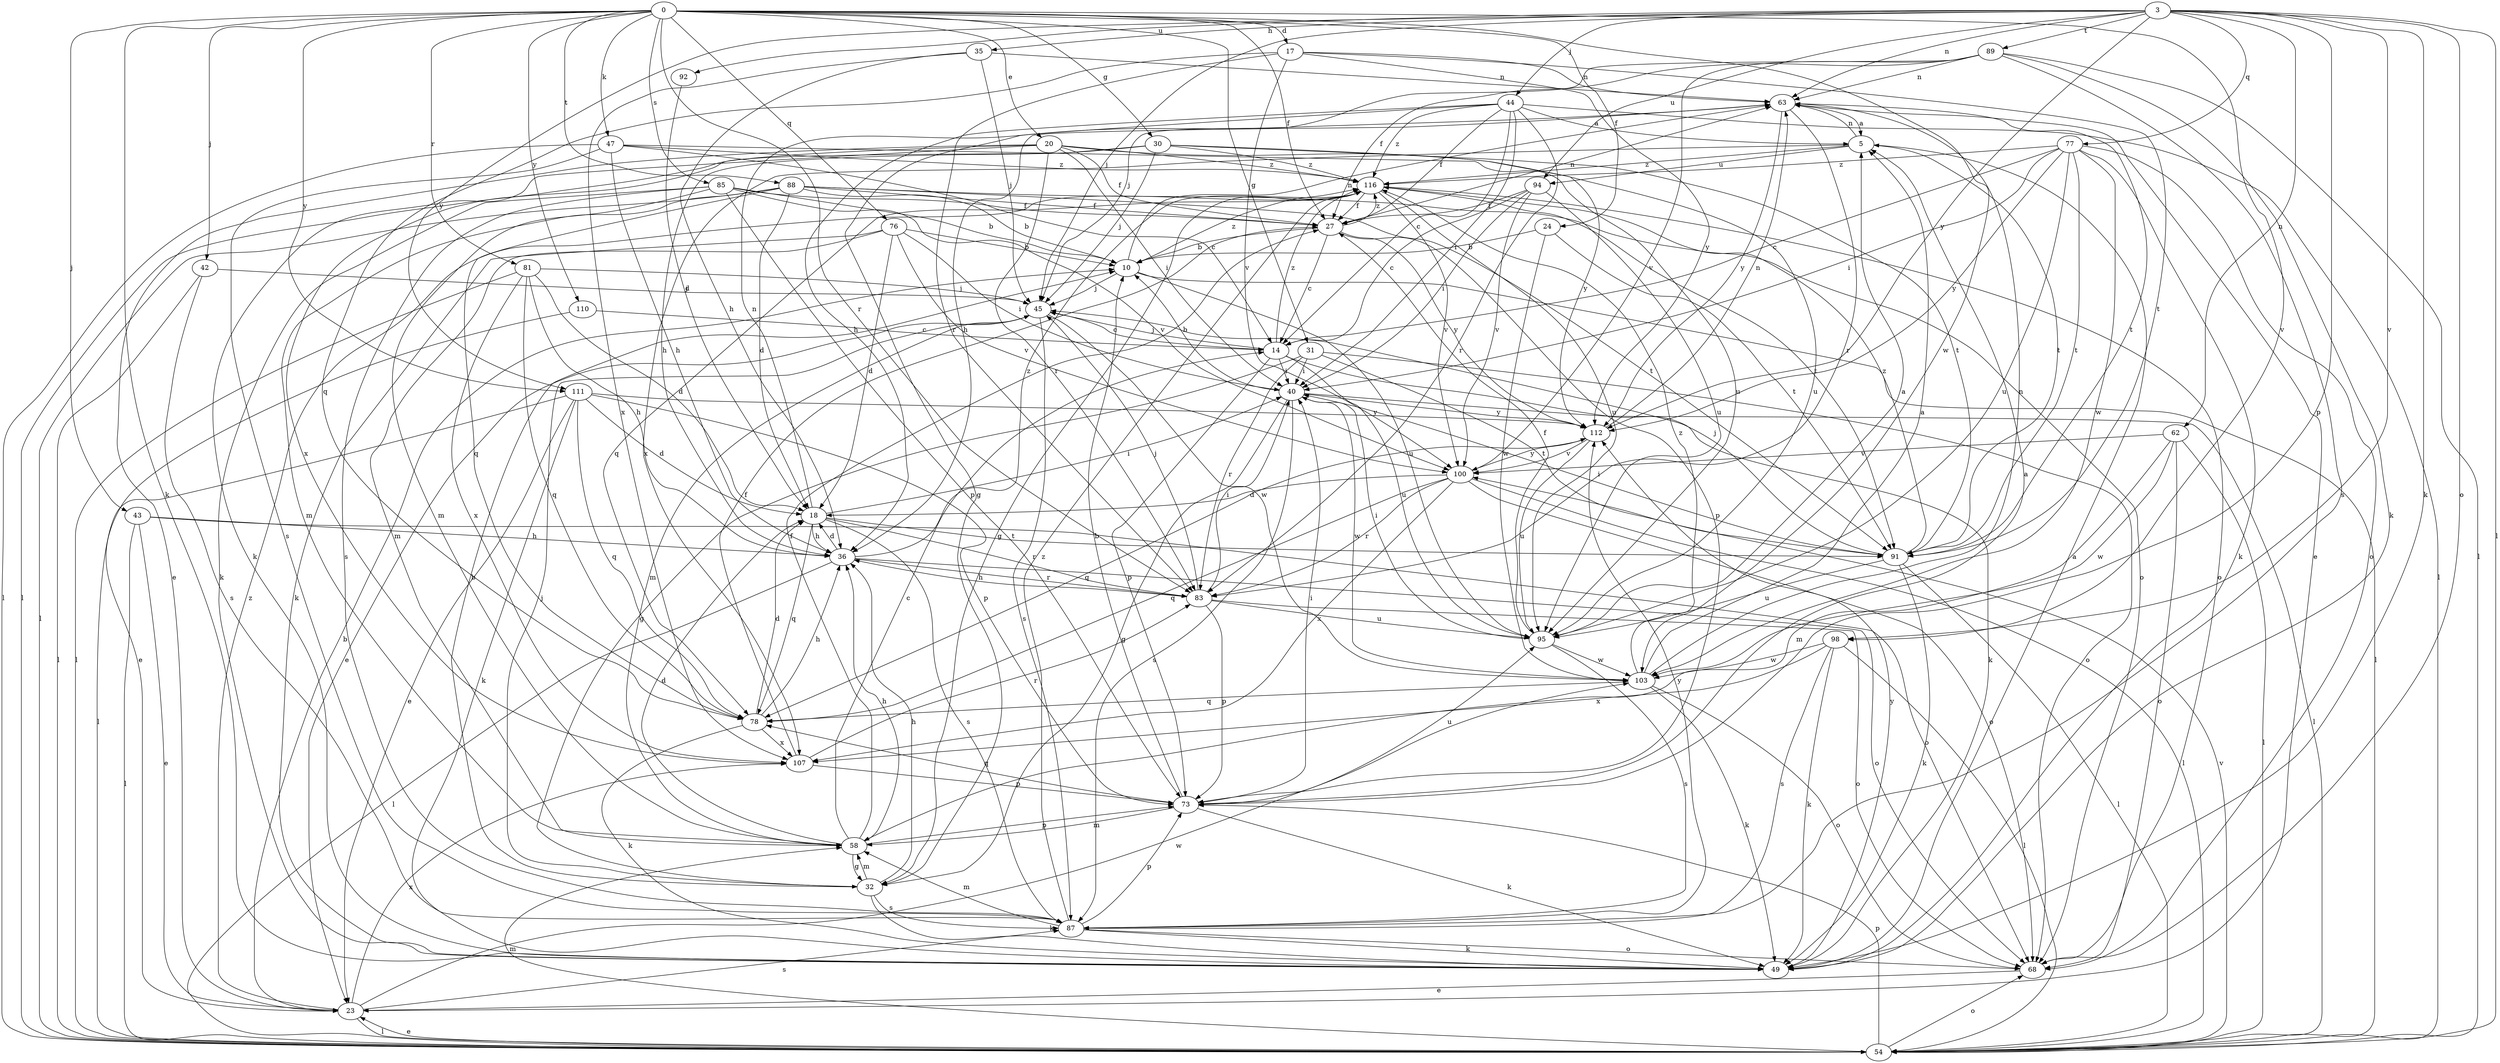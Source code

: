 strict digraph  {
0;
3;
5;
10;
14;
17;
18;
20;
23;
24;
27;
30;
31;
32;
35;
36;
40;
42;
43;
44;
45;
47;
49;
54;
58;
62;
63;
68;
73;
76;
77;
78;
81;
83;
85;
87;
88;
89;
91;
92;
94;
95;
98;
100;
103;
107;
110;
111;
112;
116;
0 -> 17  [label=d];
0 -> 20  [label=e];
0 -> 24  [label=f];
0 -> 27  [label=f];
0 -> 30  [label=g];
0 -> 31  [label=g];
0 -> 42  [label=j];
0 -> 43  [label=j];
0 -> 47  [label=k];
0 -> 49  [label=k];
0 -> 76  [label=q];
0 -> 81  [label=r];
0 -> 83  [label=r];
0 -> 85  [label=s];
0 -> 88  [label=t];
0 -> 98  [label=v];
0 -> 103  [label=w];
0 -> 110  [label=y];
0 -> 111  [label=y];
3 -> 35  [label=h];
3 -> 44  [label=j];
3 -> 45  [label=j];
3 -> 49  [label=k];
3 -> 54  [label=l];
3 -> 62  [label=n];
3 -> 63  [label=n];
3 -> 68  [label=o];
3 -> 73  [label=p];
3 -> 77  [label=q];
3 -> 89  [label=t];
3 -> 92  [label=u];
3 -> 94  [label=u];
3 -> 98  [label=v];
3 -> 111  [label=y];
3 -> 112  [label=y];
5 -> 63  [label=n];
5 -> 91  [label=t];
5 -> 94  [label=u];
5 -> 107  [label=x];
5 -> 116  [label=z];
10 -> 45  [label=j];
10 -> 54  [label=l];
10 -> 63  [label=n];
10 -> 95  [label=u];
10 -> 116  [label=z];
14 -> 40  [label=i];
14 -> 45  [label=j];
14 -> 49  [label=k];
14 -> 73  [label=p];
14 -> 95  [label=u];
14 -> 116  [label=z];
17 -> 63  [label=n];
17 -> 78  [label=q];
17 -> 83  [label=r];
17 -> 91  [label=t];
17 -> 100  [label=v];
17 -> 112  [label=y];
18 -> 36  [label=h];
18 -> 40  [label=i];
18 -> 63  [label=n];
18 -> 78  [label=q];
18 -> 83  [label=r];
18 -> 87  [label=s];
18 -> 91  [label=t];
20 -> 23  [label=e];
20 -> 27  [label=f];
20 -> 40  [label=i];
20 -> 49  [label=k];
20 -> 83  [label=r];
20 -> 95  [label=u];
20 -> 107  [label=x];
20 -> 116  [label=z];
23 -> 10  [label=b];
23 -> 54  [label=l];
23 -> 87  [label=s];
23 -> 103  [label=w];
23 -> 107  [label=x];
23 -> 116  [label=z];
24 -> 10  [label=b];
24 -> 91  [label=t];
24 -> 103  [label=w];
27 -> 10  [label=b];
27 -> 14  [label=c];
27 -> 63  [label=n];
27 -> 73  [label=p];
27 -> 112  [label=y];
27 -> 116  [label=z];
30 -> 36  [label=h];
30 -> 45  [label=j];
30 -> 54  [label=l];
30 -> 91  [label=t];
30 -> 112  [label=y];
30 -> 116  [label=z];
31 -> 32  [label=g];
31 -> 40  [label=i];
31 -> 68  [label=o];
31 -> 83  [label=r];
31 -> 91  [label=t];
32 -> 10  [label=b];
32 -> 36  [label=h];
32 -> 45  [label=j];
32 -> 49  [label=k];
32 -> 58  [label=m];
32 -> 87  [label=s];
35 -> 36  [label=h];
35 -> 45  [label=j];
35 -> 63  [label=n];
35 -> 107  [label=x];
36 -> 18  [label=d];
36 -> 54  [label=l];
36 -> 68  [label=o];
36 -> 83  [label=r];
36 -> 116  [label=z];
40 -> 10  [label=b];
40 -> 32  [label=g];
40 -> 54  [label=l];
40 -> 87  [label=s];
40 -> 103  [label=w];
40 -> 112  [label=y];
42 -> 45  [label=j];
42 -> 54  [label=l];
42 -> 87  [label=s];
43 -> 23  [label=e];
43 -> 36  [label=h];
43 -> 54  [label=l];
43 -> 68  [label=o];
44 -> 5  [label=a];
44 -> 14  [label=c];
44 -> 27  [label=f];
44 -> 32  [label=g];
44 -> 36  [label=h];
44 -> 40  [label=i];
44 -> 54  [label=l];
44 -> 83  [label=r];
44 -> 116  [label=z];
45 -> 14  [label=c];
45 -> 23  [label=e];
45 -> 58  [label=m];
45 -> 87  [label=s];
45 -> 103  [label=w];
47 -> 14  [label=c];
47 -> 36  [label=h];
47 -> 54  [label=l];
47 -> 87  [label=s];
47 -> 95  [label=u];
47 -> 116  [label=z];
49 -> 5  [label=a];
49 -> 112  [label=y];
54 -> 23  [label=e];
54 -> 58  [label=m];
54 -> 68  [label=o];
54 -> 73  [label=p];
54 -> 100  [label=v];
58 -> 14  [label=c];
58 -> 18  [label=d];
58 -> 27  [label=f];
58 -> 32  [label=g];
58 -> 36  [label=h];
58 -> 73  [label=p];
62 -> 54  [label=l];
62 -> 58  [label=m];
62 -> 68  [label=o];
62 -> 100  [label=v];
62 -> 103  [label=w];
63 -> 5  [label=a];
63 -> 23  [label=e];
63 -> 36  [label=h];
63 -> 83  [label=r];
63 -> 91  [label=t];
63 -> 112  [label=y];
68 -> 23  [label=e];
73 -> 5  [label=a];
73 -> 10  [label=b];
73 -> 40  [label=i];
73 -> 49  [label=k];
73 -> 58  [label=m];
73 -> 78  [label=q];
73 -> 95  [label=u];
76 -> 10  [label=b];
76 -> 18  [label=d];
76 -> 40  [label=i];
76 -> 49  [label=k];
76 -> 58  [label=m];
76 -> 100  [label=v];
77 -> 14  [label=c];
77 -> 40  [label=i];
77 -> 49  [label=k];
77 -> 68  [label=o];
77 -> 91  [label=t];
77 -> 95  [label=u];
77 -> 103  [label=w];
77 -> 112  [label=y];
77 -> 116  [label=z];
78 -> 18  [label=d];
78 -> 36  [label=h];
78 -> 49  [label=k];
78 -> 107  [label=x];
81 -> 18  [label=d];
81 -> 36  [label=h];
81 -> 45  [label=j];
81 -> 54  [label=l];
81 -> 78  [label=q];
81 -> 107  [label=x];
83 -> 36  [label=h];
83 -> 40  [label=i];
83 -> 45  [label=j];
83 -> 68  [label=o];
83 -> 73  [label=p];
83 -> 95  [label=u];
85 -> 10  [label=b];
85 -> 27  [label=f];
85 -> 49  [label=k];
85 -> 58  [label=m];
85 -> 73  [label=p];
85 -> 87  [label=s];
85 -> 100  [label=v];
87 -> 49  [label=k];
87 -> 58  [label=m];
87 -> 68  [label=o];
87 -> 73  [label=p];
87 -> 112  [label=y];
87 -> 116  [label=z];
88 -> 10  [label=b];
88 -> 18  [label=d];
88 -> 27  [label=f];
88 -> 54  [label=l];
88 -> 58  [label=m];
88 -> 68  [label=o];
88 -> 78  [label=q];
88 -> 91  [label=t];
89 -> 27  [label=f];
89 -> 45  [label=j];
89 -> 49  [label=k];
89 -> 54  [label=l];
89 -> 63  [label=n];
89 -> 87  [label=s];
89 -> 100  [label=v];
91 -> 40  [label=i];
91 -> 45  [label=j];
91 -> 49  [label=k];
91 -> 54  [label=l];
91 -> 95  [label=u];
91 -> 116  [label=z];
92 -> 18  [label=d];
94 -> 14  [label=c];
94 -> 27  [label=f];
94 -> 40  [label=i];
94 -> 95  [label=u];
94 -> 100  [label=v];
95 -> 5  [label=a];
95 -> 27  [label=f];
95 -> 40  [label=i];
95 -> 87  [label=s];
95 -> 103  [label=w];
98 -> 49  [label=k];
98 -> 54  [label=l];
98 -> 87  [label=s];
98 -> 103  [label=w];
98 -> 107  [label=x];
100 -> 18  [label=d];
100 -> 54  [label=l];
100 -> 68  [label=o];
100 -> 78  [label=q];
100 -> 83  [label=r];
100 -> 107  [label=x];
100 -> 112  [label=y];
103 -> 5  [label=a];
103 -> 49  [label=k];
103 -> 63  [label=n];
103 -> 68  [label=o];
103 -> 78  [label=q];
103 -> 116  [label=z];
107 -> 27  [label=f];
107 -> 73  [label=p];
107 -> 83  [label=r];
110 -> 14  [label=c];
110 -> 23  [label=e];
111 -> 18  [label=d];
111 -> 23  [label=e];
111 -> 49  [label=k];
111 -> 54  [label=l];
111 -> 73  [label=p];
111 -> 78  [label=q];
111 -> 112  [label=y];
112 -> 63  [label=n];
112 -> 78  [label=q];
112 -> 95  [label=u];
112 -> 100  [label=v];
116 -> 27  [label=f];
116 -> 32  [label=g];
116 -> 68  [label=o];
116 -> 78  [label=q];
116 -> 91  [label=t];
116 -> 95  [label=u];
116 -> 100  [label=v];
}
